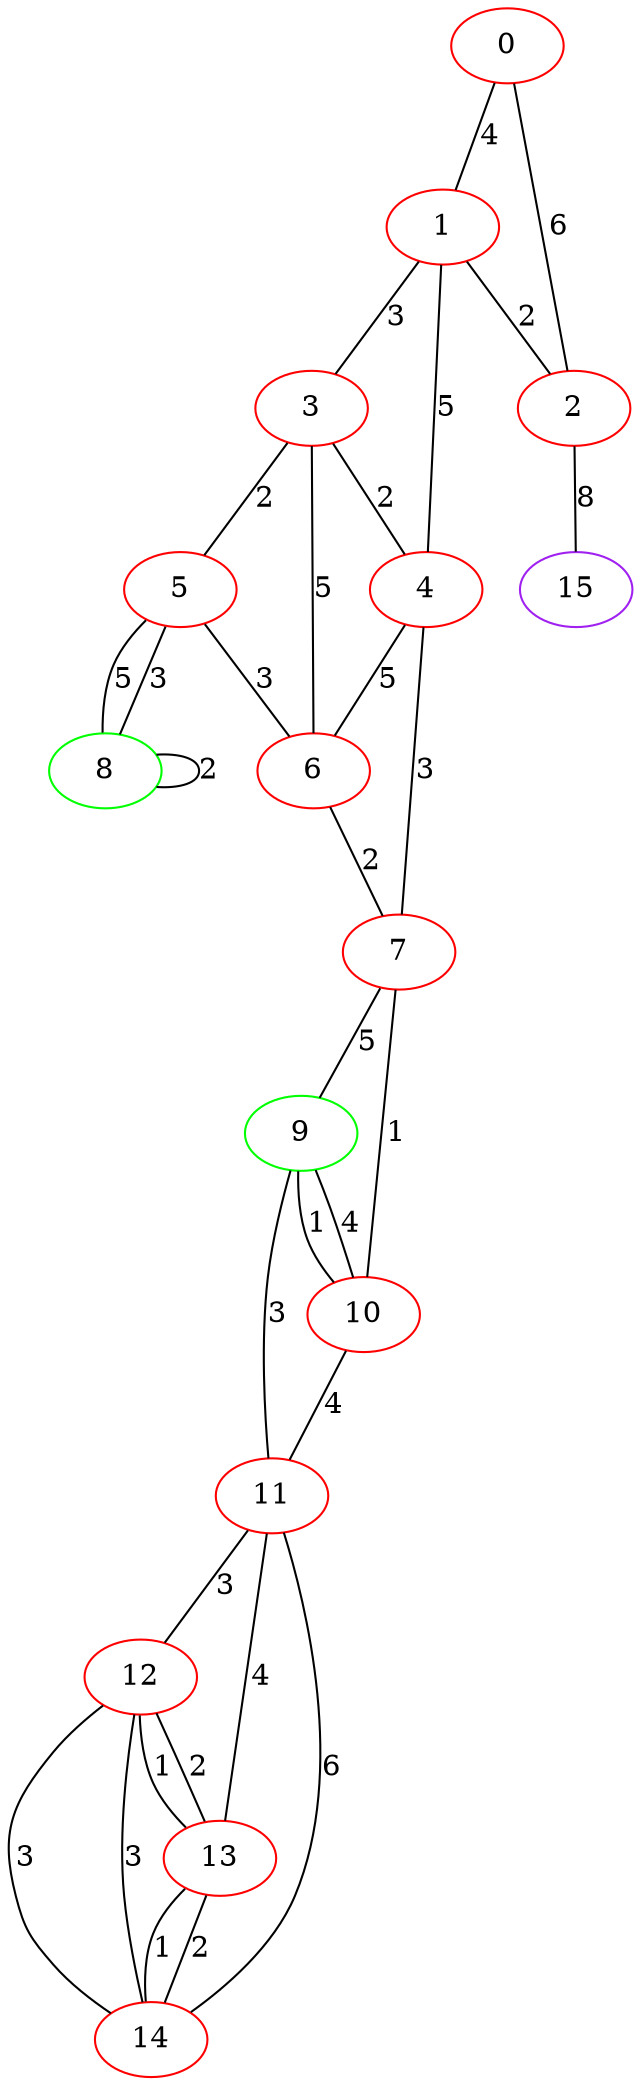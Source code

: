 graph "" {
0 [color=red, weight=1];
1 [color=red, weight=1];
2 [color=red, weight=1];
3 [color=red, weight=1];
4 [color=red, weight=1];
5 [color=red, weight=1];
6 [color=red, weight=1];
7 [color=red, weight=1];
8 [color=green, weight=2];
9 [color=green, weight=2];
10 [color=red, weight=1];
11 [color=red, weight=1];
12 [color=red, weight=1];
13 [color=red, weight=1];
14 [color=red, weight=1];
15 [color=purple, weight=4];
0 -- 1  [key=0, label=4];
0 -- 2  [key=0, label=6];
1 -- 2  [key=0, label=2];
1 -- 3  [key=0, label=3];
1 -- 4  [key=0, label=5];
2 -- 15  [key=0, label=8];
3 -- 4  [key=0, label=2];
3 -- 5  [key=0, label=2];
3 -- 6  [key=0, label=5];
4 -- 6  [key=0, label=5];
4 -- 7  [key=0, label=3];
5 -- 8  [key=0, label=5];
5 -- 8  [key=1, label=3];
5 -- 6  [key=0, label=3];
6 -- 7  [key=0, label=2];
7 -- 9  [key=0, label=5];
7 -- 10  [key=0, label=1];
8 -- 8  [key=0, label=2];
9 -- 10  [key=0, label=4];
9 -- 10  [key=1, label=1];
9 -- 11  [key=0, label=3];
10 -- 11  [key=0, label=4];
11 -- 12  [key=0, label=3];
11 -- 13  [key=0, label=4];
11 -- 14  [key=0, label=6];
12 -- 13  [key=0, label=1];
12 -- 13  [key=1, label=2];
12 -- 14  [key=0, label=3];
12 -- 14  [key=1, label=3];
13 -- 14  [key=0, label=2];
13 -- 14  [key=1, label=1];
}

